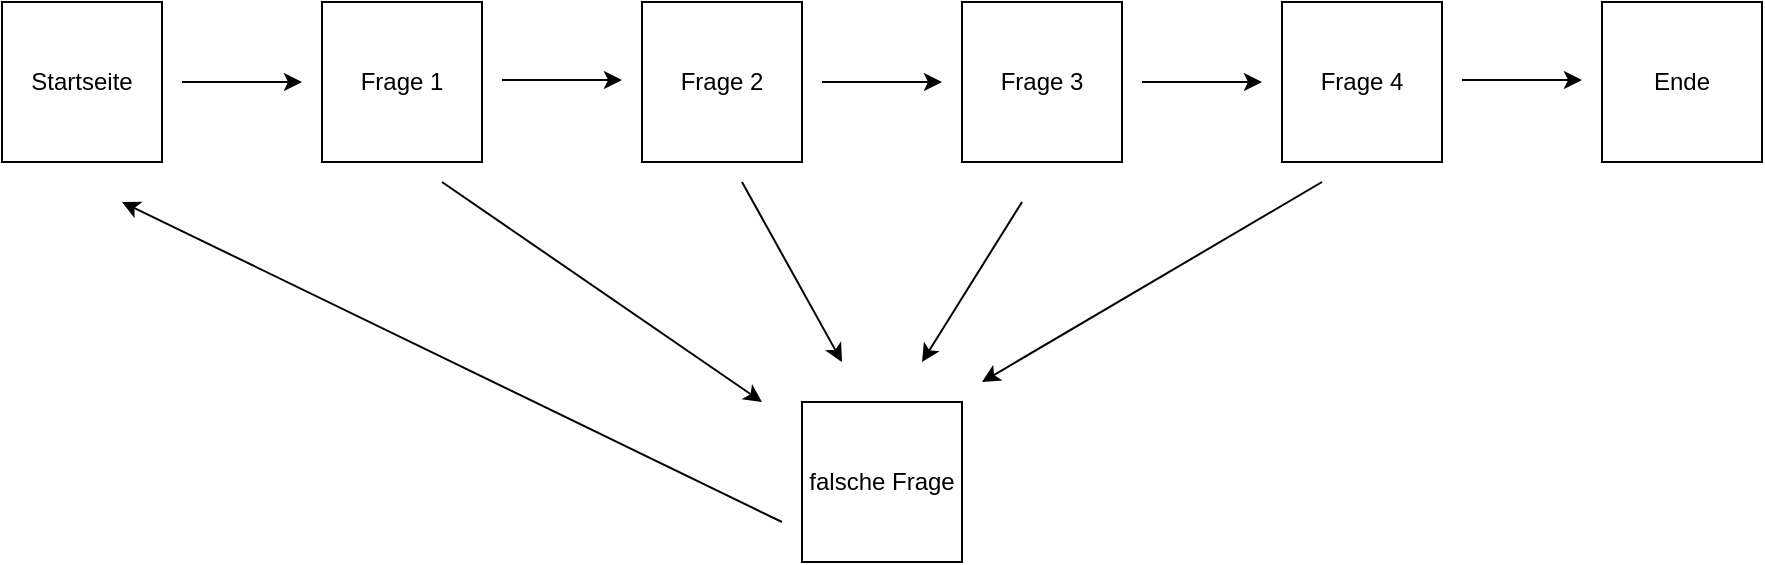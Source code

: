 <mxfile version="12.2.3" type="google" pages="1"><diagram id="WVaj27Y1tY1CYc3d9wOm" name="Page-1"><mxGraphModel dx="854" dy="436" grid="1" gridSize="10" guides="1" tooltips="1" connect="1" arrows="1" fold="1" page="1" pageScale="1" pageWidth="1100" pageHeight="850" math="0" shadow="0"><root><mxCell id="0"/><mxCell id="1" parent="0"/><mxCell id="jD0t6J6hHJakhxGS5q2s-1" value="Startseite" style="whiteSpace=wrap;html=1;aspect=fixed;" vertex="1" parent="1"><mxGeometry x="40" y="40" width="80" height="80" as="geometry"/></mxCell><mxCell id="jD0t6J6hHJakhxGS5q2s-2" value="Frage 1" style="whiteSpace=wrap;html=1;aspect=fixed;" vertex="1" parent="1"><mxGeometry x="200" y="40" width="80" height="80" as="geometry"/></mxCell><mxCell id="jD0t6J6hHJakhxGS5q2s-4" value="" style="endArrow=classic;html=1;" edge="1" parent="1"><mxGeometry width="50" height="50" relative="1" as="geometry"><mxPoint x="130" y="80" as="sourcePoint"/><mxPoint x="190" y="80" as="targetPoint"/></mxGeometry></mxCell><mxCell id="jD0t6J6hHJakhxGS5q2s-5" value="Frage 2" style="whiteSpace=wrap;html=1;aspect=fixed;" vertex="1" parent="1"><mxGeometry x="360" y="40" width="80" height="80" as="geometry"/></mxCell><mxCell id="jD0t6J6hHJakhxGS5q2s-6" value="Frage 3" style="whiteSpace=wrap;html=1;aspect=fixed;" vertex="1" parent="1"><mxGeometry x="520" y="40" width="80" height="80" as="geometry"/></mxCell><mxCell id="jD0t6J6hHJakhxGS5q2s-7" value="Frage 4" style="whiteSpace=wrap;html=1;aspect=fixed;" vertex="1" parent="1"><mxGeometry x="680" y="40" width="80" height="80" as="geometry"/></mxCell><mxCell id="jD0t6J6hHJakhxGS5q2s-8" value="Ende" style="whiteSpace=wrap;html=1;aspect=fixed;" vertex="1" parent="1"><mxGeometry x="840" y="40" width="80" height="80" as="geometry"/></mxCell><mxCell id="jD0t6J6hHJakhxGS5q2s-9" value="" style="endArrow=classic;html=1;" edge="1" parent="1"><mxGeometry width="50" height="50" relative="1" as="geometry"><mxPoint x="290" y="79" as="sourcePoint"/><mxPoint x="350" y="79" as="targetPoint"/><Array as="points"><mxPoint x="290" y="79"/></Array></mxGeometry></mxCell><mxCell id="jD0t6J6hHJakhxGS5q2s-12" value="" style="endArrow=classic;html=1;" edge="1" parent="1"><mxGeometry width="50" height="50" relative="1" as="geometry"><mxPoint x="450" y="80" as="sourcePoint"/><mxPoint x="510" y="80" as="targetPoint"/><Array as="points"><mxPoint x="450" y="80"/></Array></mxGeometry></mxCell><mxCell id="jD0t6J6hHJakhxGS5q2s-13" value="" style="endArrow=classic;html=1;" edge="1" parent="1"><mxGeometry width="50" height="50" relative="1" as="geometry"><mxPoint x="610" y="80" as="sourcePoint"/><mxPoint x="670" y="80" as="targetPoint"/><Array as="points"><mxPoint x="610" y="80"/></Array></mxGeometry></mxCell><mxCell id="jD0t6J6hHJakhxGS5q2s-14" value="" style="endArrow=classic;html=1;" edge="1" parent="1"><mxGeometry width="50" height="50" relative="1" as="geometry"><mxPoint x="770" y="79" as="sourcePoint"/><mxPoint x="830" y="79" as="targetPoint"/><Array as="points"><mxPoint x="770" y="79"/></Array></mxGeometry></mxCell><mxCell id="jD0t6J6hHJakhxGS5q2s-15" value="falsche Frage" style="whiteSpace=wrap;html=1;aspect=fixed;" vertex="1" parent="1"><mxGeometry x="440" y="240" width="80" height="80" as="geometry"/></mxCell><mxCell id="jD0t6J6hHJakhxGS5q2s-17" value="" style="endArrow=classic;html=1;" edge="1" parent="1"><mxGeometry width="50" height="50" relative="1" as="geometry"><mxPoint x="260" y="130" as="sourcePoint"/><mxPoint x="420" y="240" as="targetPoint"/></mxGeometry></mxCell><mxCell id="jD0t6J6hHJakhxGS5q2s-18" value="" style="endArrow=classic;html=1;" edge="1" parent="1"><mxGeometry width="50" height="50" relative="1" as="geometry"><mxPoint x="410" y="130" as="sourcePoint"/><mxPoint x="460" y="220" as="targetPoint"/></mxGeometry></mxCell><mxCell id="jD0t6J6hHJakhxGS5q2s-19" value="" style="endArrow=classic;html=1;" edge="1" parent="1"><mxGeometry width="50" height="50" relative="1" as="geometry"><mxPoint x="550" y="140" as="sourcePoint"/><mxPoint x="500" y="220" as="targetPoint"/></mxGeometry></mxCell><mxCell id="jD0t6J6hHJakhxGS5q2s-20" value="" style="endArrow=classic;html=1;" edge="1" parent="1"><mxGeometry width="50" height="50" relative="1" as="geometry"><mxPoint x="700" y="130" as="sourcePoint"/><mxPoint x="530" y="230" as="targetPoint"/></mxGeometry></mxCell><mxCell id="jD0t6J6hHJakhxGS5q2s-21" value="" style="endArrow=classic;html=1;" edge="1" parent="1"><mxGeometry width="50" height="50" relative="1" as="geometry"><mxPoint x="430" y="300" as="sourcePoint"/><mxPoint x="100" y="140" as="targetPoint"/></mxGeometry></mxCell></root></mxGraphModel></diagram></mxfile>